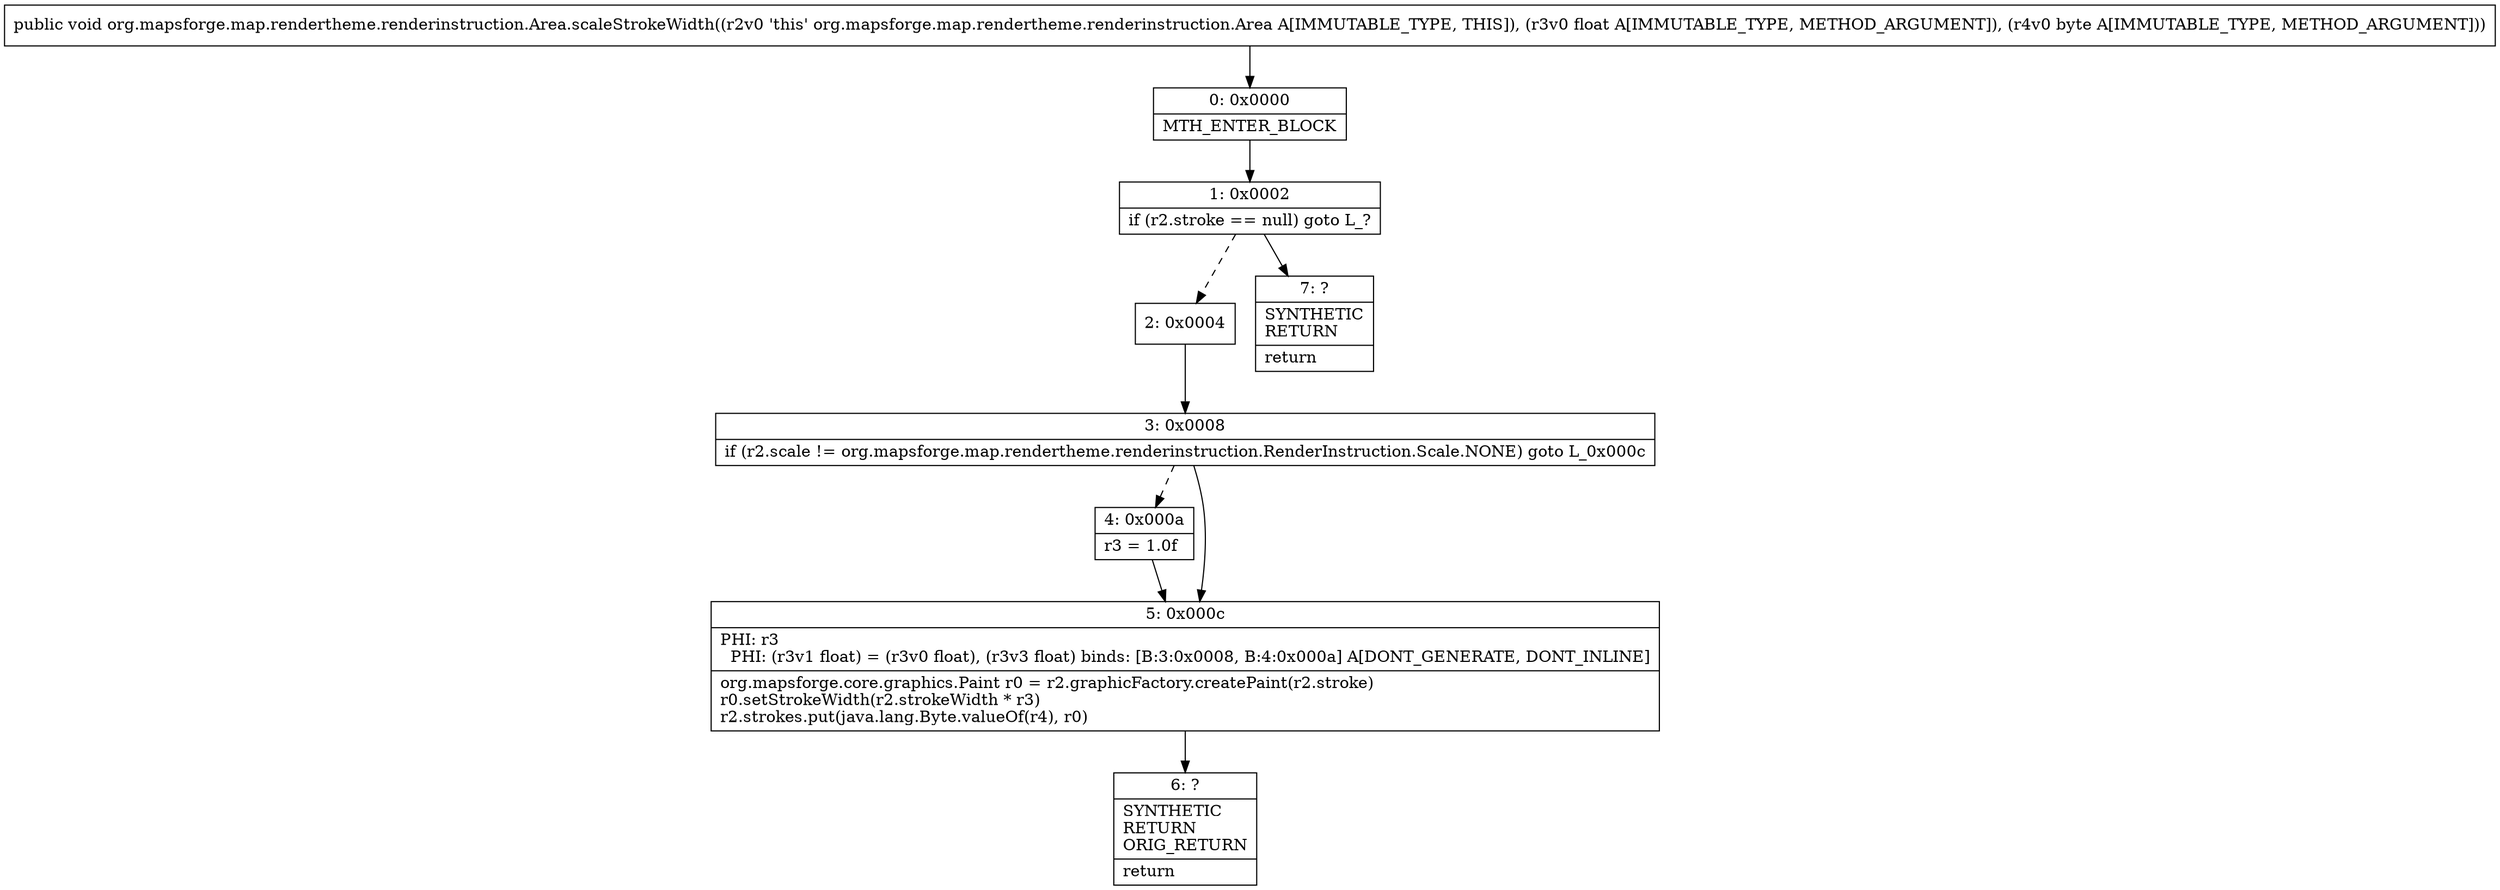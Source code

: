 digraph "CFG fororg.mapsforge.map.rendertheme.renderinstruction.Area.scaleStrokeWidth(FB)V" {
Node_0 [shape=record,label="{0\:\ 0x0000|MTH_ENTER_BLOCK\l}"];
Node_1 [shape=record,label="{1\:\ 0x0002|if (r2.stroke == null) goto L_?\l}"];
Node_2 [shape=record,label="{2\:\ 0x0004}"];
Node_3 [shape=record,label="{3\:\ 0x0008|if (r2.scale != org.mapsforge.map.rendertheme.renderinstruction.RenderInstruction.Scale.NONE) goto L_0x000c\l}"];
Node_4 [shape=record,label="{4\:\ 0x000a|r3 = 1.0f\l}"];
Node_5 [shape=record,label="{5\:\ 0x000c|PHI: r3 \l  PHI: (r3v1 float) = (r3v0 float), (r3v3 float) binds: [B:3:0x0008, B:4:0x000a] A[DONT_GENERATE, DONT_INLINE]\l|org.mapsforge.core.graphics.Paint r0 = r2.graphicFactory.createPaint(r2.stroke)\lr0.setStrokeWidth(r2.strokeWidth * r3)\lr2.strokes.put(java.lang.Byte.valueOf(r4), r0)\l}"];
Node_6 [shape=record,label="{6\:\ ?|SYNTHETIC\lRETURN\lORIG_RETURN\l|return\l}"];
Node_7 [shape=record,label="{7\:\ ?|SYNTHETIC\lRETURN\l|return\l}"];
MethodNode[shape=record,label="{public void org.mapsforge.map.rendertheme.renderinstruction.Area.scaleStrokeWidth((r2v0 'this' org.mapsforge.map.rendertheme.renderinstruction.Area A[IMMUTABLE_TYPE, THIS]), (r3v0 float A[IMMUTABLE_TYPE, METHOD_ARGUMENT]), (r4v0 byte A[IMMUTABLE_TYPE, METHOD_ARGUMENT])) }"];
MethodNode -> Node_0;
Node_0 -> Node_1;
Node_1 -> Node_2[style=dashed];
Node_1 -> Node_7;
Node_2 -> Node_3;
Node_3 -> Node_4[style=dashed];
Node_3 -> Node_5;
Node_4 -> Node_5;
Node_5 -> Node_6;
}

